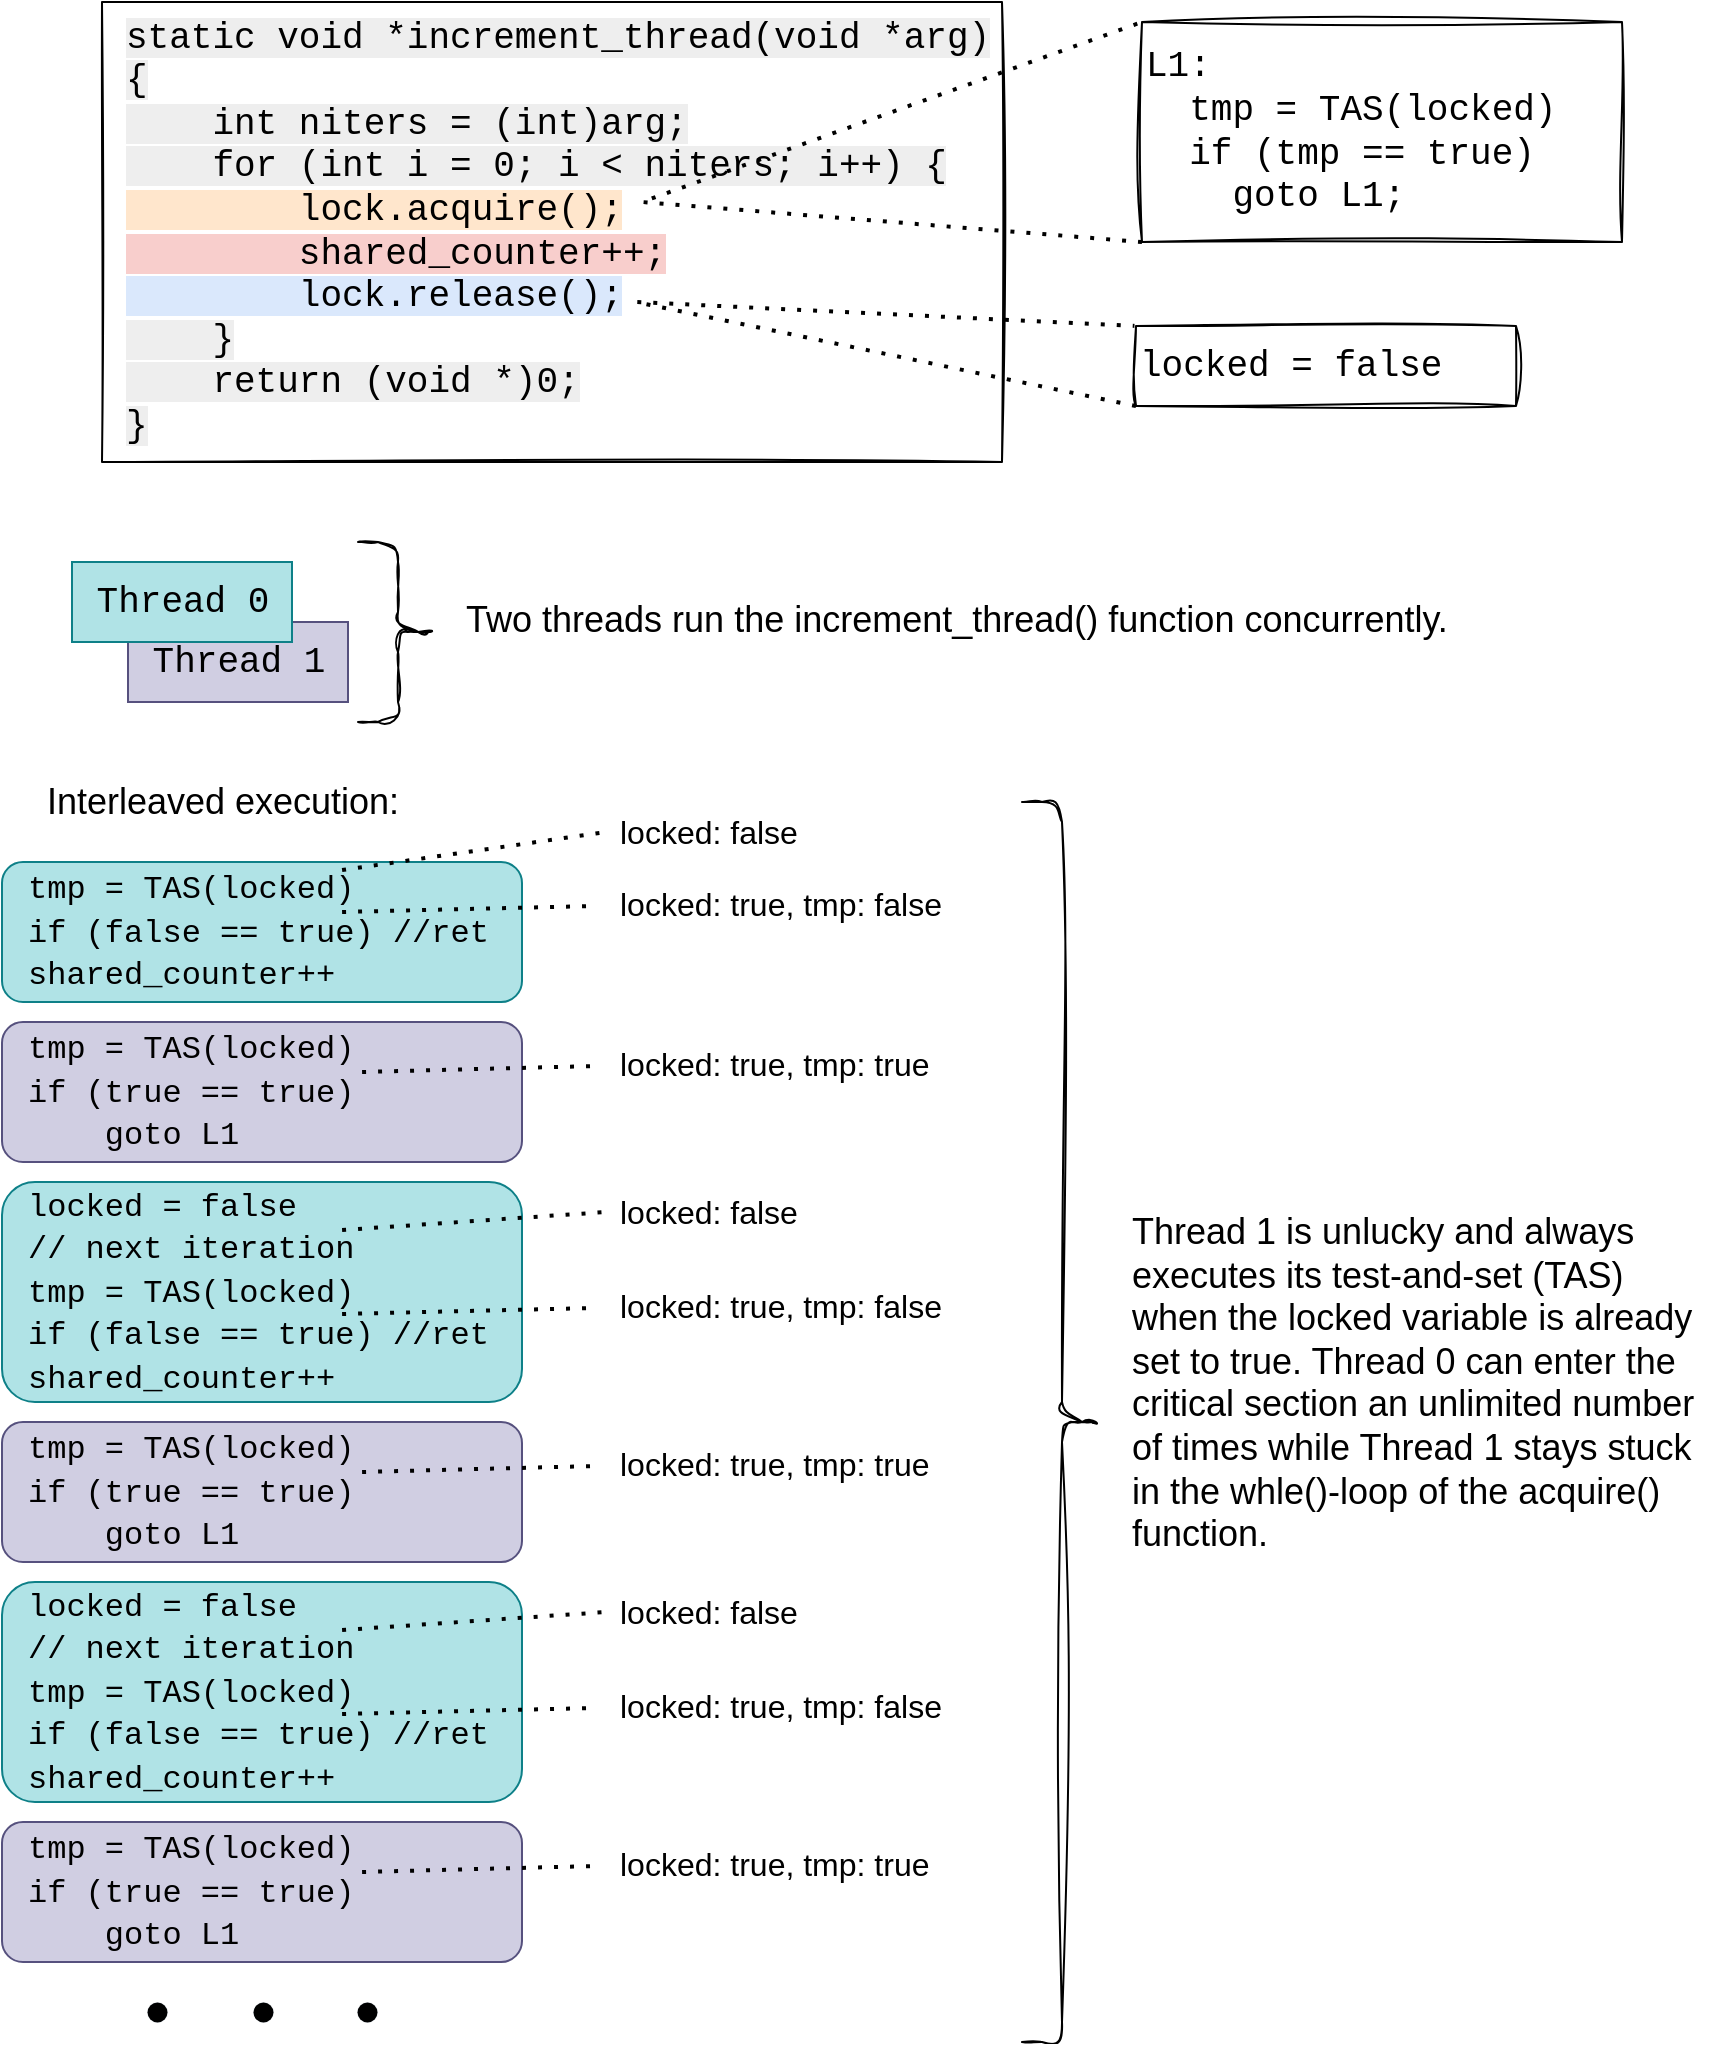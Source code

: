 <mxfile version="20.8.10" type="device"><diagram name="Page-1" id="XpLM6pjBuMtisUMq27H8"><mxGraphModel dx="1034" dy="764" grid="1" gridSize="10" guides="1" tooltips="1" connect="1" arrows="1" fold="1" page="1" pageScale="1" pageWidth="850" pageHeight="1100" math="0" shadow="0"><root><mxCell id="0"/><mxCell id="1" parent="0"/><mxCell id="hwe7m3mOMqC-MSi24PNh-11" value="&lt;font style=&quot;font-size: 18px;&quot;&gt;&lt;span style=&quot;background-color: rgb(238, 238, 238);&quot;&gt;&lt;span style=&quot;color: rgb(0, 0, 0); font-family: &amp;quot;Courier New&amp;quot;; font-style: normal; font-variant-ligatures: normal; font-variant-caps: normal; font-weight: 400; letter-spacing: normal; orphans: 2; text-indent: 0px; text-transform: none; widows: 2; word-spacing: 0px; -webkit-text-stroke-width: 0px; text-decoration-thickness: initial; text-decoration-style: initial; text-decoration-color: initial; float: none; display: inline !important;&quot;&gt;static void *increment_thread(void *arg)&lt;/span&gt;&lt;br style=&quot;border-color: var(--border-color); color: rgb(0, 0, 0); font-family: &amp;quot;Courier New&amp;quot;; font-style: normal; font-variant-ligatures: normal; font-variant-caps: normal; font-weight: 400; letter-spacing: normal; orphans: 2; text-indent: 0px; text-transform: none; widows: 2; word-spacing: 0px; -webkit-text-stroke-width: 0px; text-decoration-thickness: initial; text-decoration-style: initial; text-decoration-color: initial;&quot;&gt;&lt;span style=&quot;color: rgb(0, 0, 0); font-family: &amp;quot;Courier New&amp;quot;; font-style: normal; font-variant-ligatures: normal; font-variant-caps: normal; font-weight: 400; letter-spacing: normal; orphans: 2; text-indent: 0px; text-transform: none; widows: 2; word-spacing: 0px; -webkit-text-stroke-width: 0px; text-decoration-thickness: initial; text-decoration-style: initial; text-decoration-color: initial; float: none; display: inline !important;&quot;&gt;{&lt;/span&gt;&lt;br style=&quot;border-color: var(--border-color); color: rgb(0, 0, 0); font-family: &amp;quot;Courier New&amp;quot;; font-style: normal; font-variant-ligatures: normal; font-variant-caps: normal; font-weight: 400; letter-spacing: normal; orphans: 2; text-indent: 0px; text-transform: none; widows: 2; word-spacing: 0px; -webkit-text-stroke-width: 0px; text-decoration-thickness: initial; text-decoration-style: initial; text-decoration-color: initial;&quot;&gt;&lt;span style=&quot;color: rgb(0, 0, 0); font-family: &amp;quot;Courier New&amp;quot;; font-style: normal; font-variant-ligatures: normal; font-variant-caps: normal; font-weight: 400; letter-spacing: normal; orphans: 2; text-indent: 0px; text-transform: none; widows: 2; word-spacing: 0px; -webkit-text-stroke-width: 0px; text-decoration-thickness: initial; text-decoration-style: initial; text-decoration-color: initial; float: none; display: inline !important;&quot;&gt;&amp;nbsp; &amp;nbsp; int niters = (int)arg;&lt;/span&gt;&lt;br style=&quot;border-color: var(--border-color); color: rgb(0, 0, 0); font-family: &amp;quot;Courier New&amp;quot;; font-style: normal; font-variant-ligatures: normal; font-variant-caps: normal; font-weight: 400; letter-spacing: normal; orphans: 2; text-indent: 0px; text-transform: none; widows: 2; word-spacing: 0px; -webkit-text-stroke-width: 0px; text-decoration-thickness: initial; text-decoration-style: initial; text-decoration-color: initial;&quot;&gt;&lt;span style=&quot;color: rgb(0, 0, 0); font-family: &amp;quot;Courier New&amp;quot;; font-style: normal; font-variant-ligatures: normal; font-variant-caps: normal; font-weight: 400; letter-spacing: normal; orphans: 2; text-indent: 0px; text-transform: none; widows: 2; word-spacing: 0px; -webkit-text-stroke-width: 0px; text-decoration-thickness: initial; text-decoration-style: initial; text-decoration-color: initial; float: none; display: inline !important;&quot;&gt;&amp;nbsp; &amp;nbsp; for (int i = 0; i &amp;lt; niters; i++) {&lt;/span&gt;&lt;/span&gt;&lt;br style=&quot;border-color: var(--border-color); color: rgb(0, 0, 0); font-family: &amp;quot;Courier New&amp;quot;; font-style: normal; font-variant-ligatures: normal; font-variant-caps: normal; font-weight: 400; letter-spacing: normal; orphans: 2; text-indent: 0px; text-transform: none; widows: 2; word-spacing: 0px; -webkit-text-stroke-width: 0px; text-decoration-thickness: initial; text-decoration-style: initial; text-decoration-color: initial;&quot;&gt;&lt;span style=&quot;background-color: rgb(255, 230, 204);&quot;&gt;&lt;span style=&quot;white-space: pre;&quot;&gt;&#9;&lt;/span&gt;lock.acquire();&lt;br style=&quot;border-color: var(--border-color); color: rgb(0, 0, 0); font-family: &amp;quot;Courier New&amp;quot;; font-style: normal; font-variant-ligatures: normal; font-variant-caps: normal; font-weight: 400; letter-spacing: normal; orphans: 2; text-indent: 0px; text-transform: none; widows: 2; word-spacing: 0px; -webkit-text-stroke-width: 0px; text-decoration-thickness: initial; text-decoration-style: initial; text-decoration-color: initial;&quot;&gt;&lt;/span&gt;&lt;span style=&quot;background-color: rgb(248, 206, 204);&quot;&gt;&lt;span style=&quot;color: rgb(0, 0, 0); font-family: &amp;quot;Courier New&amp;quot;; font-style: normal; font-variant-ligatures: normal; font-variant-caps: normal; font-weight: 400; letter-spacing: normal; orphans: 2; text-indent: 0px; text-transform: none; widows: 2; word-spacing: 0px; -webkit-text-stroke-width: 0px; text-decoration-thickness: initial; text-decoration-style: initial; text-decoration-color: initial; float: none; display: inline !important;&quot;&gt;&amp;nbsp; &amp;nbsp; &amp;nbsp; &amp;nbsp; shared_counter++;&lt;/span&gt;&lt;br style=&quot;border-color: var(--border-color); color: rgb(0, 0, 0); font-family: &amp;quot;Courier New&amp;quot;; font-style: normal; font-variant-ligatures: normal; font-variant-caps: normal; font-weight: 400; letter-spacing: normal; orphans: 2; text-indent: 0px; text-transform: none; widows: 2; word-spacing: 0px; -webkit-text-stroke-width: 0px; text-decoration-thickness: initial; text-decoration-style: initial; text-decoration-color: initial;&quot;&gt;&lt;/span&gt;&lt;span style=&quot;background-color: rgb(218, 232, 252);&quot;&gt;&lt;span style=&quot;white-space: pre;&quot;&gt;&#9;&lt;/span&gt;lock.release();&lt;br style=&quot;border-color: var(--border-color); color: rgb(0, 0, 0); font-family: &amp;quot;Courier New&amp;quot;; font-style: normal; font-variant-ligatures: normal; font-variant-caps: normal; font-weight: 400; letter-spacing: normal; orphans: 2; text-indent: 0px; text-transform: none; widows: 2; word-spacing: 0px; -webkit-text-stroke-width: 0px; text-decoration-thickness: initial; text-decoration-style: initial; text-decoration-color: initial;&quot;&gt;&lt;/span&gt;&lt;span style=&quot;background-color: rgb(238, 238, 238);&quot;&gt;&lt;span style=&quot;color: rgb(0, 0, 0); font-family: &amp;quot;Courier New&amp;quot;; font-style: normal; font-variant-ligatures: normal; font-variant-caps: normal; font-weight: 400; letter-spacing: normal; orphans: 2; text-indent: 0px; text-transform: none; widows: 2; word-spacing: 0px; -webkit-text-stroke-width: 0px; text-decoration-thickness: initial; text-decoration-style: initial; text-decoration-color: initial; float: none; display: inline !important;&quot;&gt;&amp;nbsp; &amp;nbsp; }&lt;/span&gt;&lt;br style=&quot;border-color: var(--border-color); color: rgb(0, 0, 0); font-family: &amp;quot;Courier New&amp;quot;; font-style: normal; font-variant-ligatures: normal; font-variant-caps: normal; font-weight: 400; letter-spacing: normal; orphans: 2; text-indent: 0px; text-transform: none; widows: 2; word-spacing: 0px; -webkit-text-stroke-width: 0px; text-decoration-thickness: initial; text-decoration-style: initial; text-decoration-color: initial;&quot;&gt;&lt;span style=&quot;color: rgb(0, 0, 0); font-family: &amp;quot;Courier New&amp;quot;; font-style: normal; font-variant-ligatures: normal; font-variant-caps: normal; font-weight: 400; letter-spacing: normal; orphans: 2; text-indent: 0px; text-transform: none; widows: 2; word-spacing: 0px; -webkit-text-stroke-width: 0px; text-decoration-thickness: initial; text-decoration-style: initial; text-decoration-color: initial; float: none; display: inline !important;&quot;&gt;&amp;nbsp; &amp;nbsp; return (void *)0;&lt;/span&gt;&lt;br style=&quot;border-color: var(--border-color); color: rgb(0, 0, 0); font-family: &amp;quot;Courier New&amp;quot;; font-style: normal; font-variant-ligatures: normal; font-variant-caps: normal; font-weight: 400; letter-spacing: normal; orphans: 2; text-indent: 0px; text-transform: none; widows: 2; word-spacing: 0px; -webkit-text-stroke-width: 0px; text-decoration-thickness: initial; text-decoration-style: initial; text-decoration-color: initial;&quot;&gt;&lt;span style=&quot;color: rgb(0, 0, 0); font-family: &amp;quot;Courier New&amp;quot;; font-style: normal; font-variant-ligatures: normal; font-variant-caps: normal; font-weight: 400; letter-spacing: normal; orphans: 2; text-indent: 0px; text-transform: none; widows: 2; word-spacing: 0px; -webkit-text-stroke-width: 0px; text-decoration-thickness: initial; text-decoration-style: initial; text-decoration-color: initial; float: none; display: inline !important;&quot;&gt;}&lt;/span&gt;&lt;/span&gt;&lt;/font&gt;" style="rounded=0;whiteSpace=wrap;html=1;glass=0;labelBackgroundColor=#FFFFFF;labelBorderColor=none;sketch=1;fontFamily=Courier New;fontSize=16;gradientColor=none;align=left;spacingLeft=10;" parent="1" vertex="1"><mxGeometry x="880" y="40" width="450" height="230" as="geometry"/></mxCell><mxCell id="PxMXF-2ZuRLw1Ogvkn7R-3" value="" style="endArrow=none;dashed=1;html=1;dashPattern=1 3;strokeWidth=2;rounded=0;" parent="1" edge="1"><mxGeometry width="50" height="50" relative="1" as="geometry"><mxPoint x="1400" y="160" as="sourcePoint"/><mxPoint x="1400" y="50" as="targetPoint"/><Array as="points"><mxPoint x="1150" y="140"/></Array></mxGeometry></mxCell><mxCell id="PxMXF-2ZuRLw1Ogvkn7R-4" value="L1:&lt;br&gt;&amp;nbsp; tmp = TAS(locked)&amp;nbsp;&lt;br&gt;&amp;nbsp; if (tmp == true)&lt;br&gt;&lt;div style=&quot;&quot;&gt;&amp;nbsp; &amp;nbsp; goto L1;&lt;/div&gt;" style="rounded=0;whiteSpace=wrap;html=1;labelBackgroundColor=#FFFFFF;fontFamily=Courier New;fontSize=18;align=left;sketch=1;curveFitting=1;jiggle=2;" parent="1" vertex="1"><mxGeometry x="1400" y="50" width="240" height="110" as="geometry"/></mxCell><mxCell id="PxMXF-2ZuRLw1Ogvkn7R-6" value="Thread 1" style="text;html=1;align=center;verticalAlign=middle;resizable=0;points=[];autosize=1;strokeColor=#56517e;fillColor=#d0cee2;fontSize=18;fontFamily=Courier New;" parent="1" vertex="1"><mxGeometry x="893" y="350" width="110" height="40" as="geometry"/></mxCell><mxCell id="PxMXF-2ZuRLw1Ogvkn7R-7" value="&lt;font style=&quot;font-size: 16px;&quot;&gt;&lt;span style=&quot;color: rgb(0, 0, 0); font-family: &amp;quot;Courier New&amp;quot;; font-style: normal; font-variant-ligatures: normal; font-variant-caps: normal; font-weight: 400; letter-spacing: normal; orphans: 2; text-indent: 0px; text-transform: none; widows: 2; word-spacing: 0px; -webkit-text-stroke-width: 0px; text-decoration-thickness: initial; text-decoration-style: initial; text-decoration-color: initial; float: none; display: inline !important;&quot;&gt;tmp = TAS(locked)&lt;br&gt;&lt;/span&gt;&lt;span style=&quot;color: rgb(0, 0, 0); font-family: &amp;quot;Courier New&amp;quot;; font-style: normal; font-variant-ligatures: normal; font-variant-caps: normal; font-weight: 400; letter-spacing: normal; orphans: 2; text-indent: 0px; text-transform: none; widows: 2; word-spacing: 0px; -webkit-text-stroke-width: 0px; text-decoration-thickness: initial; text-decoration-style: initial; text-decoration-color: initial; float: none; display: inline !important;&quot;&gt;if (false == true) //ret&lt;br&gt;shared_counter++&lt;br&gt;&lt;/span&gt;&lt;/font&gt;" style="rounded=1;whiteSpace=wrap;html=1;labelBackgroundColor=#B0E3E6;fontFamily=Courier New;fontSize=18;fillColor=#B0E3E6;strokeColor=#0e8088;align=left;spacingLeft=11;" parent="1" vertex="1"><mxGeometry x="830" y="470" width="260" height="70" as="geometry"/></mxCell><mxCell id="PxMXF-2ZuRLw1Ogvkn7R-5" value="Thread 0" style="text;html=1;align=center;verticalAlign=middle;resizable=0;points=[];autosize=1;strokeColor=#0e8088;fillColor=#b0e3e6;fontSize=18;fontFamily=Courier New;" parent="1" vertex="1"><mxGeometry x="865" y="320" width="110" height="40" as="geometry"/></mxCell><mxCell id="PxMXF-2ZuRLw1Ogvkn7R-8" value="" style="shape=curlyBracket;whiteSpace=wrap;html=1;rounded=1;flipH=1;labelPosition=right;verticalLabelPosition=middle;align=left;verticalAlign=middle;labelBackgroundColor=#FFFFFF;sketch=1;fontFamily=Courier New;fontSize=18;curveFitting=1;jiggle=2;" parent="1" vertex="1"><mxGeometry x="1008" y="310" width="40" height="90" as="geometry"/></mxCell><mxCell id="PxMXF-2ZuRLw1Ogvkn7R-10" value="&lt;font face=&quot;Helvetica&quot;&gt;Two threads run the increment_thread() function concurrently.&amp;nbsp;&lt;/font&gt;" style="text;html=1;align=left;verticalAlign=middle;resizable=0;points=[];autosize=1;strokeColor=none;fillColor=none;fontSize=18;fontFamily=Courier New;" parent="1" vertex="1"><mxGeometry x="1060" y="330" width="520" height="40" as="geometry"/></mxCell><mxCell id="PxMXF-2ZuRLw1Ogvkn7R-12" value="" style="endArrow=none;dashed=1;html=1;dashPattern=1 3;strokeWidth=2;rounded=0;exitX=0;exitY=1;exitDx=0;exitDy=0;entryX=0;entryY=0;entryDx=0;entryDy=0;" parent="1" source="PxMXF-2ZuRLw1Ogvkn7R-13" target="PxMXF-2ZuRLw1Ogvkn7R-13" edge="1"><mxGeometry width="50" height="50" relative="1" as="geometry"><mxPoint x="1397" y="210" as="sourcePoint"/><mxPoint x="1397" y="100" as="targetPoint"/><Array as="points"><mxPoint x="1147" y="190"/></Array></mxGeometry></mxCell><mxCell id="PxMXF-2ZuRLw1Ogvkn7R-13" value="locked = false" style="rounded=0;whiteSpace=wrap;html=1;labelBackgroundColor=#FFFFFF;fontFamily=Courier New;fontSize=18;align=left;sketch=1;curveFitting=1;jiggle=2;" parent="1" vertex="1"><mxGeometry x="1397" y="202" width="190" height="40" as="geometry"/></mxCell><mxCell id="PxMXF-2ZuRLw1Ogvkn7R-14" value="Interleaved execution:" style="text;html=1;align=center;verticalAlign=middle;resizable=0;points=[];autosize=1;strokeColor=none;fillColor=none;fontSize=18;fontFamily=Helvetica;" parent="1" vertex="1"><mxGeometry x="840" y="420" width="200" height="40" as="geometry"/></mxCell><mxCell id="PxMXF-2ZuRLw1Ogvkn7R-16" value="&lt;span style=&quot;border-color: var(--border-color); color: rgb(0, 0, 0); font-family: &amp;quot;Courier New&amp;quot;; font-size: 16px; font-style: normal; font-variant-ligatures: normal; font-variant-caps: normal; font-weight: 400; letter-spacing: normal; orphans: 2; text-align: left; text-indent: 0px; text-transform: none; widows: 2; word-spacing: 0px; -webkit-text-stroke-width: 0px; text-decoration-thickness: initial; text-decoration-style: initial; text-decoration-color: initial; float: none; display: inline !important;&quot;&gt;tmp = TAS(locked)&lt;br style=&quot;border-color: var(--border-color);&quot;&gt;&lt;/span&gt;&lt;span style=&quot;border-color: var(--border-color); color: rgb(0, 0, 0); font-family: &amp;quot;Courier New&amp;quot;; font-size: 16px; font-style: normal; font-variant-ligatures: normal; font-variant-caps: normal; font-weight: 400; letter-spacing: normal; orphans: 2; text-align: left; text-indent: 0px; text-transform: none; widows: 2; word-spacing: 0px; -webkit-text-stroke-width: 0px; text-decoration-thickness: initial; text-decoration-style: initial; text-decoration-color: initial; float: none; display: inline !important;&quot;&gt;if (true == true)&lt;br&gt;&amp;nbsp; &amp;nbsp; goto L1&lt;br&gt;&lt;/span&gt;" style="rounded=1;whiteSpace=wrap;html=1;labelBackgroundColor=#d0cee2;fontFamily=Courier New;fontSize=18;fillColor=#d0cee2;strokeColor=#56517e;align=left;spacingLeft=11;" parent="1" vertex="1"><mxGeometry x="830" y="550" width="260" height="70" as="geometry"/></mxCell><mxCell id="PxMXF-2ZuRLw1Ogvkn7R-154" value="locked: false" style="text;html=1;align=left;verticalAlign=middle;resizable=0;points=[];autosize=1;strokeColor=none;fillColor=none;fontSize=16;fontFamily=Helvetica;" parent="1" vertex="1"><mxGeometry x="1137" y="440" width="110" height="30" as="geometry"/></mxCell><mxCell id="PxMXF-2ZuRLw1Ogvkn7R-155" value="locked: true, tmp: false" style="text;html=1;align=left;verticalAlign=middle;resizable=0;points=[];autosize=1;strokeColor=none;fillColor=none;fontSize=16;fontFamily=Helvetica;" parent="1" vertex="1"><mxGeometry x="1137" y="476" width="180" height="30" as="geometry"/></mxCell><mxCell id="PxMXF-2ZuRLw1Ogvkn7R-156" value="" style="endArrow=none;dashed=1;html=1;dashPattern=1 3;strokeWidth=2;rounded=0;fontFamily=Helvetica;fontSize=16;entryX=-0.045;entryY=0.5;entryDx=0;entryDy=0;entryPerimeter=0;exitX=0.654;exitY=0.143;exitDx=0;exitDy=0;exitPerimeter=0;" parent="1" target="PxMXF-2ZuRLw1Ogvkn7R-154" edge="1"><mxGeometry width="50" height="50" relative="1" as="geometry"><mxPoint x="1000.04" y="474.01" as="sourcePoint"/><mxPoint x="1132.05" y="449" as="targetPoint"/></mxGeometry></mxCell><mxCell id="PxMXF-2ZuRLw1Ogvkn7R-158" value="" style="endArrow=none;dashed=1;html=1;dashPattern=1 3;strokeWidth=2;rounded=0;fontFamily=Helvetica;fontSize=16;entryX=-0.055;entryY=0.533;entryDx=0;entryDy=0;entryPerimeter=0;exitX=0.654;exitY=0.357;exitDx=0;exitDy=0;exitPerimeter=0;" parent="1" source="PxMXF-2ZuRLw1Ogvkn7R-7" target="PxMXF-2ZuRLw1Ogvkn7R-155" edge="1"><mxGeometry width="50" height="50" relative="1" as="geometry"><mxPoint x="1051" y="495" as="sourcePoint"/><mxPoint x="1111" y="476" as="targetPoint"/></mxGeometry></mxCell><mxCell id="PxMXF-2ZuRLw1Ogvkn7R-159" value="&lt;font style=&quot;font-size: 16px;&quot;&gt;&lt;span style=&quot;color: rgb(0, 0, 0); font-family: &amp;quot;Courier New&amp;quot;; font-style: normal; font-variant-ligatures: normal; font-variant-caps: normal; font-weight: 400; letter-spacing: normal; orphans: 2; text-indent: 0px; text-transform: none; widows: 2; word-spacing: 0px; -webkit-text-stroke-width: 0px; text-decoration-thickness: initial; text-decoration-style: initial; text-decoration-color: initial; float: none; display: inline !important;&quot;&gt;locked = false&lt;br&gt;// next iteration&lt;br&gt;tmp = TAS(locked)&lt;br&gt;&lt;/span&gt;&lt;span style=&quot;color: rgb(0, 0, 0); font-family: &amp;quot;Courier New&amp;quot;; font-style: normal; font-variant-ligatures: normal; font-variant-caps: normal; font-weight: 400; letter-spacing: normal; orphans: 2; text-indent: 0px; text-transform: none; widows: 2; word-spacing: 0px; -webkit-text-stroke-width: 0px; text-decoration-thickness: initial; text-decoration-style: initial; text-decoration-color: initial; float: none; display: inline !important;&quot;&gt;if (false == true) //ret&lt;br&gt;shared_counter++&lt;br&gt;&lt;/span&gt;&lt;/font&gt;" style="rounded=1;whiteSpace=wrap;html=1;labelBackgroundColor=#B0E3E6;fontFamily=Courier New;fontSize=18;fillColor=#B0E3E6;strokeColor=#0e8088;align=left;spacingLeft=11;" parent="1" vertex="1"><mxGeometry x="830" y="630" width="260" height="110" as="geometry"/></mxCell><mxCell id="PxMXF-2ZuRLw1Ogvkn7R-160" value="locked: true, tmp: true" style="text;html=1;align=left;verticalAlign=middle;resizable=0;points=[];autosize=1;strokeColor=none;fillColor=none;fontSize=16;fontFamily=Helvetica;" parent="1" vertex="1"><mxGeometry x="1137" y="556" width="180" height="30" as="geometry"/></mxCell><mxCell id="PxMXF-2ZuRLw1Ogvkn7R-161" value="" style="endArrow=none;dashed=1;html=1;dashPattern=1 3;strokeWidth=2;rounded=0;fontFamily=Helvetica;fontSize=16;entryX=-0.055;entryY=0.533;entryDx=0;entryDy=0;entryPerimeter=0;exitX=0.654;exitY=0.357;exitDx=0;exitDy=0;exitPerimeter=0;" parent="1" target="PxMXF-2ZuRLw1Ogvkn7R-160" edge="1"><mxGeometry width="50" height="50" relative="1" as="geometry"><mxPoint x="1010.04" y="574.99" as="sourcePoint"/><mxPoint x="1121" y="556" as="targetPoint"/></mxGeometry></mxCell><mxCell id="PxMXF-2ZuRLw1Ogvkn7R-162" value="locked: false" style="text;html=1;align=left;verticalAlign=middle;resizable=0;points=[];autosize=1;strokeColor=none;fillColor=none;fontSize=16;fontFamily=Helvetica;" parent="1" vertex="1"><mxGeometry x="1137" y="630" width="110" height="30" as="geometry"/></mxCell><mxCell id="PxMXF-2ZuRLw1Ogvkn7R-163" value="" style="endArrow=none;dashed=1;html=1;dashPattern=1 3;strokeWidth=2;rounded=0;fontFamily=Helvetica;fontSize=16;entryX=-0.045;entryY=0.5;entryDx=0;entryDy=0;entryPerimeter=0;exitX=0.654;exitY=0.143;exitDx=0;exitDy=0;exitPerimeter=0;" parent="1" target="PxMXF-2ZuRLw1Ogvkn7R-162" edge="1"><mxGeometry width="50" height="50" relative="1" as="geometry"><mxPoint x="1000.04" y="654.01" as="sourcePoint"/><mxPoint x="1132.05" y="629" as="targetPoint"/></mxGeometry></mxCell><mxCell id="PxMXF-2ZuRLw1Ogvkn7R-164" value="locked: true, tmp: false" style="text;html=1;align=left;verticalAlign=middle;resizable=0;points=[];autosize=1;strokeColor=none;fillColor=none;fontSize=16;fontFamily=Helvetica;" parent="1" vertex="1"><mxGeometry x="1137" y="677" width="180" height="30" as="geometry"/></mxCell><mxCell id="PxMXF-2ZuRLw1Ogvkn7R-165" value="" style="endArrow=none;dashed=1;html=1;dashPattern=1 3;strokeWidth=2;rounded=0;fontFamily=Helvetica;fontSize=16;entryX=-0.055;entryY=0.533;entryDx=0;entryDy=0;entryPerimeter=0;exitX=0.654;exitY=0.357;exitDx=0;exitDy=0;exitPerimeter=0;" parent="1" target="PxMXF-2ZuRLw1Ogvkn7R-164" edge="1"><mxGeometry width="50" height="50" relative="1" as="geometry"><mxPoint x="1000.04" y="695.99" as="sourcePoint"/><mxPoint x="1111" y="677" as="targetPoint"/></mxGeometry></mxCell><mxCell id="PxMXF-2ZuRLw1Ogvkn7R-166" value="&lt;span style=&quot;border-color: var(--border-color); color: rgb(0, 0, 0); font-family: &amp;quot;Courier New&amp;quot;; font-size: 16px; font-style: normal; font-variant-ligatures: normal; font-variant-caps: normal; font-weight: 400; letter-spacing: normal; orphans: 2; text-align: left; text-indent: 0px; text-transform: none; widows: 2; word-spacing: 0px; -webkit-text-stroke-width: 0px; text-decoration-thickness: initial; text-decoration-style: initial; text-decoration-color: initial; float: none; display: inline !important;&quot;&gt;tmp = TAS(locked)&lt;br style=&quot;border-color: var(--border-color);&quot;&gt;&lt;/span&gt;&lt;span style=&quot;border-color: var(--border-color); color: rgb(0, 0, 0); font-family: &amp;quot;Courier New&amp;quot;; font-size: 16px; font-style: normal; font-variant-ligatures: normal; font-variant-caps: normal; font-weight: 400; letter-spacing: normal; orphans: 2; text-align: left; text-indent: 0px; text-transform: none; widows: 2; word-spacing: 0px; -webkit-text-stroke-width: 0px; text-decoration-thickness: initial; text-decoration-style: initial; text-decoration-color: initial; float: none; display: inline !important;&quot;&gt;if (true == true)&lt;br&gt;&amp;nbsp; &amp;nbsp; goto L1&lt;br&gt;&lt;/span&gt;" style="rounded=1;whiteSpace=wrap;html=1;labelBackgroundColor=#d0cee2;fontFamily=Courier New;fontSize=18;fillColor=#d0cee2;strokeColor=#56517e;align=left;spacingLeft=11;" parent="1" vertex="1"><mxGeometry x="830" y="750" width="260" height="70" as="geometry"/></mxCell><mxCell id="PxMXF-2ZuRLw1Ogvkn7R-167" value="locked: true, tmp: true" style="text;html=1;align=left;verticalAlign=middle;resizable=0;points=[];autosize=1;strokeColor=none;fillColor=none;fontSize=16;fontFamily=Helvetica;" parent="1" vertex="1"><mxGeometry x="1137" y="756" width="180" height="30" as="geometry"/></mxCell><mxCell id="PxMXF-2ZuRLw1Ogvkn7R-168" value="" style="endArrow=none;dashed=1;html=1;dashPattern=1 3;strokeWidth=2;rounded=0;fontFamily=Helvetica;fontSize=16;entryX=-0.055;entryY=0.533;entryDx=0;entryDy=0;entryPerimeter=0;exitX=0.654;exitY=0.357;exitDx=0;exitDy=0;exitPerimeter=0;" parent="1" target="PxMXF-2ZuRLw1Ogvkn7R-167" edge="1"><mxGeometry width="50" height="50" relative="1" as="geometry"><mxPoint x="1010.04" y="774.99" as="sourcePoint"/><mxPoint x="1121" y="756" as="targetPoint"/></mxGeometry></mxCell><mxCell id="PxMXF-2ZuRLw1Ogvkn7R-169" value="&lt;font style=&quot;font-size: 16px;&quot;&gt;&lt;span style=&quot;color: rgb(0, 0, 0); font-family: &amp;quot;Courier New&amp;quot;; font-style: normal; font-variant-ligatures: normal; font-variant-caps: normal; font-weight: 400; letter-spacing: normal; orphans: 2; text-indent: 0px; text-transform: none; widows: 2; word-spacing: 0px; -webkit-text-stroke-width: 0px; text-decoration-thickness: initial; text-decoration-style: initial; text-decoration-color: initial; float: none; display: inline !important;&quot;&gt;locked = false&lt;br&gt;// next iteration&lt;br&gt;tmp = TAS(locked)&lt;br&gt;&lt;/span&gt;&lt;span style=&quot;color: rgb(0, 0, 0); font-family: &amp;quot;Courier New&amp;quot;; font-style: normal; font-variant-ligatures: normal; font-variant-caps: normal; font-weight: 400; letter-spacing: normal; orphans: 2; text-indent: 0px; text-transform: none; widows: 2; word-spacing: 0px; -webkit-text-stroke-width: 0px; text-decoration-thickness: initial; text-decoration-style: initial; text-decoration-color: initial; float: none; display: inline !important;&quot;&gt;if (false == true) //ret&lt;br&gt;shared_counter++&lt;br&gt;&lt;/span&gt;&lt;/font&gt;" style="rounded=1;whiteSpace=wrap;html=1;labelBackgroundColor=#B0E3E6;fontFamily=Courier New;fontSize=18;fillColor=#B0E3E6;strokeColor=#0e8088;align=left;spacingLeft=11;" parent="1" vertex="1"><mxGeometry x="830" y="830" width="260" height="110" as="geometry"/></mxCell><mxCell id="PxMXF-2ZuRLw1Ogvkn7R-170" value="locked: false" style="text;html=1;align=left;verticalAlign=middle;resizable=0;points=[];autosize=1;strokeColor=none;fillColor=none;fontSize=16;fontFamily=Helvetica;" parent="1" vertex="1"><mxGeometry x="1137" y="830" width="110" height="30" as="geometry"/></mxCell><mxCell id="PxMXF-2ZuRLw1Ogvkn7R-171" value="" style="endArrow=none;dashed=1;html=1;dashPattern=1 3;strokeWidth=2;rounded=0;fontFamily=Helvetica;fontSize=16;entryX=-0.045;entryY=0.5;entryDx=0;entryDy=0;entryPerimeter=0;exitX=0.654;exitY=0.143;exitDx=0;exitDy=0;exitPerimeter=0;" parent="1" target="PxMXF-2ZuRLw1Ogvkn7R-170" edge="1"><mxGeometry width="50" height="50" relative="1" as="geometry"><mxPoint x="1000.04" y="854.01" as="sourcePoint"/><mxPoint x="1132.05" y="829" as="targetPoint"/></mxGeometry></mxCell><mxCell id="PxMXF-2ZuRLw1Ogvkn7R-172" value="locked: true, tmp: false" style="text;html=1;align=left;verticalAlign=middle;resizable=0;points=[];autosize=1;strokeColor=none;fillColor=none;fontSize=16;fontFamily=Helvetica;" parent="1" vertex="1"><mxGeometry x="1137" y="877" width="180" height="30" as="geometry"/></mxCell><mxCell id="PxMXF-2ZuRLw1Ogvkn7R-173" value="" style="endArrow=none;dashed=1;html=1;dashPattern=1 3;strokeWidth=2;rounded=0;fontFamily=Helvetica;fontSize=16;entryX=-0.055;entryY=0.533;entryDx=0;entryDy=0;entryPerimeter=0;exitX=0.654;exitY=0.357;exitDx=0;exitDy=0;exitPerimeter=0;" parent="1" target="PxMXF-2ZuRLw1Ogvkn7R-172" edge="1"><mxGeometry width="50" height="50" relative="1" as="geometry"><mxPoint x="1000.04" y="895.99" as="sourcePoint"/><mxPoint x="1111" y="877" as="targetPoint"/></mxGeometry></mxCell><mxCell id="PxMXF-2ZuRLw1Ogvkn7R-178" value="&lt;span style=&quot;border-color: var(--border-color); color: rgb(0, 0, 0); font-family: &amp;quot;Courier New&amp;quot;; font-size: 16px; font-style: normal; font-variant-ligatures: normal; font-variant-caps: normal; font-weight: 400; letter-spacing: normal; orphans: 2; text-align: left; text-indent: 0px; text-transform: none; widows: 2; word-spacing: 0px; -webkit-text-stroke-width: 0px; text-decoration-thickness: initial; text-decoration-style: initial; text-decoration-color: initial; float: none; display: inline !important;&quot;&gt;tmp = TAS(locked)&lt;br style=&quot;border-color: var(--border-color);&quot;&gt;&lt;/span&gt;&lt;span style=&quot;border-color: var(--border-color); color: rgb(0, 0, 0); font-family: &amp;quot;Courier New&amp;quot;; font-size: 16px; font-style: normal; font-variant-ligatures: normal; font-variant-caps: normal; font-weight: 400; letter-spacing: normal; orphans: 2; text-align: left; text-indent: 0px; text-transform: none; widows: 2; word-spacing: 0px; -webkit-text-stroke-width: 0px; text-decoration-thickness: initial; text-decoration-style: initial; text-decoration-color: initial; float: none; display: inline !important;&quot;&gt;if (true == true)&lt;br&gt;&amp;nbsp; &amp;nbsp; goto L1&lt;br&gt;&lt;/span&gt;" style="rounded=1;whiteSpace=wrap;html=1;labelBackgroundColor=#d0cee2;fontFamily=Courier New;fontSize=18;fillColor=#d0cee2;strokeColor=#56517e;align=left;spacingLeft=11;" parent="1" vertex="1"><mxGeometry x="830" y="950" width="260" height="70" as="geometry"/></mxCell><mxCell id="PxMXF-2ZuRLw1Ogvkn7R-179" value="locked: true, tmp: true" style="text;html=1;align=left;verticalAlign=middle;resizable=0;points=[];autosize=1;strokeColor=none;fillColor=none;fontSize=16;fontFamily=Helvetica;" parent="1" vertex="1"><mxGeometry x="1137" y="956" width="180" height="30" as="geometry"/></mxCell><mxCell id="PxMXF-2ZuRLw1Ogvkn7R-180" value="" style="endArrow=none;dashed=1;html=1;dashPattern=1 3;strokeWidth=2;rounded=0;fontFamily=Helvetica;fontSize=16;entryX=-0.055;entryY=0.533;entryDx=0;entryDy=0;entryPerimeter=0;exitX=0.654;exitY=0.357;exitDx=0;exitDy=0;exitPerimeter=0;" parent="1" target="PxMXF-2ZuRLw1Ogvkn7R-179" edge="1"><mxGeometry width="50" height="50" relative="1" as="geometry"><mxPoint x="1010.04" y="974.99" as="sourcePoint"/><mxPoint x="1121" y="956" as="targetPoint"/></mxGeometry></mxCell><mxCell id="PxMXF-2ZuRLw1Ogvkn7R-181" value="" style="group" parent="1" vertex="1" connectable="0"><mxGeometry x="902.5" y="1040" width="115" height="10" as="geometry"/></mxCell><mxCell id="PxMXF-2ZuRLw1Ogvkn7R-175" value="" style="ellipse;whiteSpace=wrap;html=1;aspect=fixed;labelBackgroundColor=#d0cee2;sketch=0;strokeWidth=0;fontFamily=Helvetica;fontSize=16;fillColor=#000000;strokeColor=#23445d;" parent="PxMXF-2ZuRLw1Ogvkn7R-181" vertex="1"><mxGeometry width="10" height="10" as="geometry"/></mxCell><mxCell id="PxMXF-2ZuRLw1Ogvkn7R-176" value="" style="ellipse;whiteSpace=wrap;html=1;aspect=fixed;labelBackgroundColor=#d0cee2;sketch=0;strokeWidth=0;fontFamily=Helvetica;fontSize=16;fillColor=#000000;strokeColor=#23445d;" parent="PxMXF-2ZuRLw1Ogvkn7R-181" vertex="1"><mxGeometry x="53" width="10" height="10" as="geometry"/></mxCell><mxCell id="PxMXF-2ZuRLw1Ogvkn7R-177" value="" style="ellipse;whiteSpace=wrap;html=1;aspect=fixed;labelBackgroundColor=#d0cee2;sketch=0;strokeWidth=0;fontFamily=Helvetica;fontSize=16;fillColor=#000000;strokeColor=#23445d;" parent="PxMXF-2ZuRLw1Ogvkn7R-181" vertex="1"><mxGeometry x="105" width="10" height="10" as="geometry"/></mxCell><mxCell id="PxMXF-2ZuRLw1Ogvkn7R-182" value="" style="shape=curlyBracket;whiteSpace=wrap;html=1;rounded=1;flipH=1;labelPosition=right;verticalLabelPosition=middle;align=left;verticalAlign=middle;labelBackgroundColor=#FFFFFF;sketch=1;fontFamily=Courier New;fontSize=18;curveFitting=1;jiggle=2;" parent="1" vertex="1"><mxGeometry x="1340" y="440" width="40" height="620" as="geometry"/></mxCell><mxCell id="PxMXF-2ZuRLw1Ogvkn7R-184" value="Thread 1 is unlucky and always executes its test-and-set (TAS) when the locked variable is already set to true. Thread 0 can enter the critical section an unlimited number of times while Thread 1 stays stuck in the whle()-loop of the acquire() function.&amp;nbsp;" style="text;html=1;strokeColor=none;fillColor=none;spacing=5;spacingTop=-20;whiteSpace=wrap;overflow=hidden;rounded=0;fontSize=18;fontFamily=Helvetica;" parent="1" vertex="1"><mxGeometry x="1390" y="655" width="300" height="190" as="geometry"/></mxCell></root></mxGraphModel></diagram></mxfile>